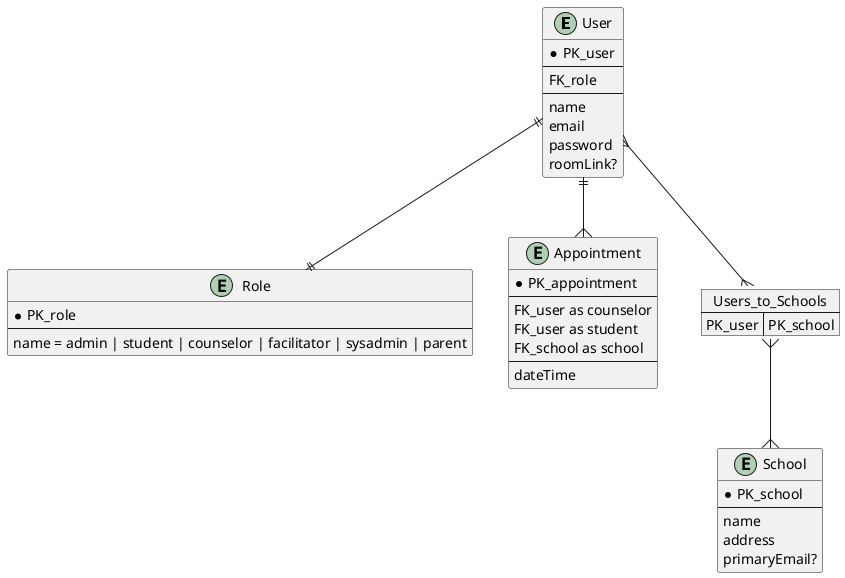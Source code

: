 @startuml

entity User {
  *PK_user
  --
  FK_role
  --
  name
  email
  password
  roomLink?
}

entity Role {
  *PK_role
  --
  name = admin | student | counselor | facilitator | sysadmin | parent
}

entity School {
  *PK_school
  --
  name
  address
  primaryEmail?
}

entity Appointment {
  *PK_appointment
  --
  FK_user as counselor
  FK_user as student
  FK_school as school
  --
  dateTime
}

map Users_to_Schools {
  PK_user => PK_school
}

User ||--|| Role
User }--{ Users_to_Schools
Users_to_Schools }--{ School
User ||--{ Appointment

@enduml